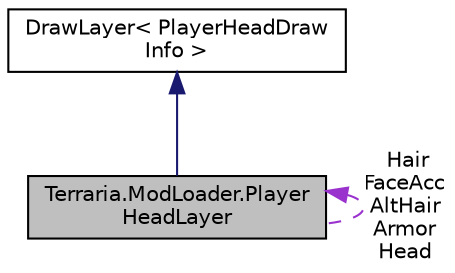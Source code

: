 digraph "Terraria.ModLoader.PlayerHeadLayer"
{
  edge [fontname="Helvetica",fontsize="10",labelfontname="Helvetica",labelfontsize="10"];
  node [fontname="Helvetica",fontsize="10",shape=record];
  Node2 [label="Terraria.ModLoader.Player\lHeadLayer",height=0.2,width=0.4,color="black", fillcolor="grey75", style="filled", fontcolor="black"];
  Node3 -> Node2 [dir="back",color="midnightblue",fontsize="10",style="solid",fontname="Helvetica"];
  Node3 [label="DrawLayer\< PlayerHeadDraw\lInfo \>",height=0.2,width=0.4,color="black", fillcolor="white", style="filled",URL="$class_terraria_1_1_mod_loader_1_1_draw_layer.html"];
  Node2 -> Node2 [dir="back",color="darkorchid3",fontsize="10",style="dashed",label=" Hair\nFaceAcc\nAltHair\nArmor\nHead" ,fontname="Helvetica"];
}
